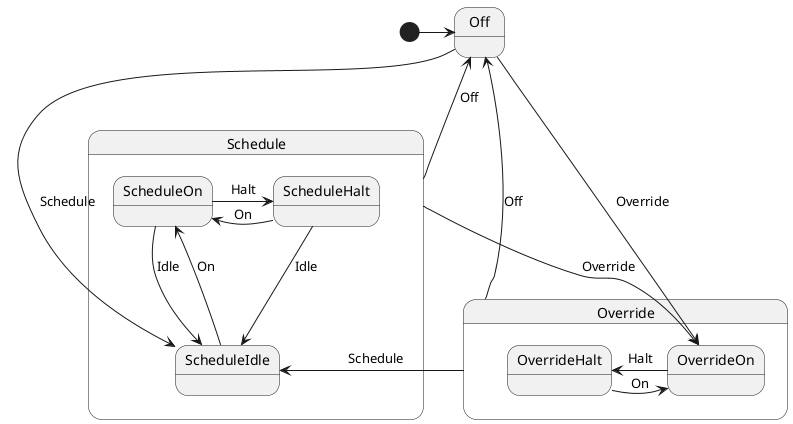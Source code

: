 @startuml HeaterStateMachine

state Off
state Override {
    state OverrideOn
    state OverrideHalt
}
state Schedule {
    state ScheduleOn
    state ScheduleHalt
    state ScheduleIdle
}

[*] -> Off

Off ---> OverrideOn : Override
Off ---> ScheduleIdle : Schedule

Override --> Off : Off
Override ---> ScheduleIdle : Schedule

OverrideOn -> OverrideHalt : Halt
OverrideHalt -> OverrideOn : On

Schedule --> Off : Off
Schedule --> OverrideOn : Override

ScheduleHalt -> ScheduleOn : On
ScheduleHalt --> ScheduleIdle : Idle
ScheduleIdle -> ScheduleOn : On
ScheduleOn -> ScheduleHalt : Halt
ScheduleOn --> ScheduleIdle : Idle

@enduml
